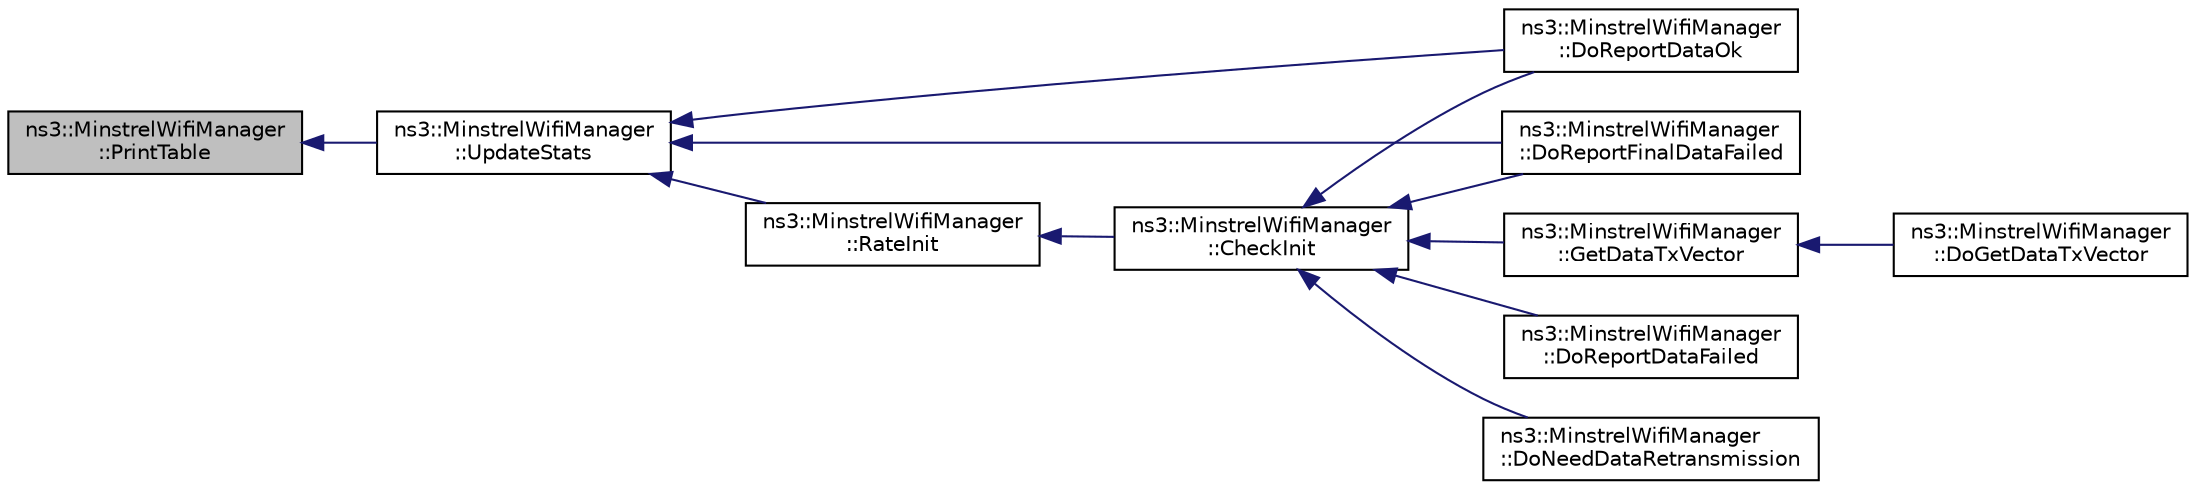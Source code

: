 digraph "ns3::MinstrelWifiManager::PrintTable"
{
  edge [fontname="Helvetica",fontsize="10",labelfontname="Helvetica",labelfontsize="10"];
  node [fontname="Helvetica",fontsize="10",shape=record];
  rankdir="LR";
  Node1 [label="ns3::MinstrelWifiManager\l::PrintTable",height=0.2,width=0.4,color="black", fillcolor="grey75", style="filled", fontcolor="black"];
  Node1 -> Node2 [dir="back",color="midnightblue",fontsize="10",style="solid"];
  Node2 [label="ns3::MinstrelWifiManager\l::UpdateStats",height=0.2,width=0.4,color="black", fillcolor="white", style="filled",URL="$dd/d45/classns3_1_1MinstrelWifiManager.html#a5702af5353375bbb7099b41b76fc7c21"];
  Node2 -> Node3 [dir="back",color="midnightblue",fontsize="10",style="solid"];
  Node3 [label="ns3::MinstrelWifiManager\l::DoReportDataOk",height=0.2,width=0.4,color="black", fillcolor="white", style="filled",URL="$dd/d45/classns3_1_1MinstrelWifiManager.html#a70e12d7a6093a4867befb354c0f7c287"];
  Node2 -> Node4 [dir="back",color="midnightblue",fontsize="10",style="solid"];
  Node4 [label="ns3::MinstrelWifiManager\l::DoReportFinalDataFailed",height=0.2,width=0.4,color="black", fillcolor="white", style="filled",URL="$dd/d45/classns3_1_1MinstrelWifiManager.html#a6761121418977e63b958cac8c0ac698a"];
  Node2 -> Node5 [dir="back",color="midnightblue",fontsize="10",style="solid"];
  Node5 [label="ns3::MinstrelWifiManager\l::RateInit",height=0.2,width=0.4,color="black", fillcolor="white", style="filled",URL="$dd/d45/classns3_1_1MinstrelWifiManager.html#a418f952e90b383f28fcf00f2bd816cb6"];
  Node5 -> Node6 [dir="back",color="midnightblue",fontsize="10",style="solid"];
  Node6 [label="ns3::MinstrelWifiManager\l::CheckInit",height=0.2,width=0.4,color="black", fillcolor="white", style="filled",URL="$dd/d45/classns3_1_1MinstrelWifiManager.html#a5768fc5c0a32ee601e476d51b7cd8eec"];
  Node6 -> Node7 [dir="back",color="midnightblue",fontsize="10",style="solid"];
  Node7 [label="ns3::MinstrelWifiManager\l::GetDataTxVector",height=0.2,width=0.4,color="black", fillcolor="white", style="filled",URL="$dd/d45/classns3_1_1MinstrelWifiManager.html#afc42d002709fb4334ae5b164bfa07aa8"];
  Node7 -> Node8 [dir="back",color="midnightblue",fontsize="10",style="solid"];
  Node8 [label="ns3::MinstrelWifiManager\l::DoGetDataTxVector",height=0.2,width=0.4,color="black", fillcolor="white", style="filled",URL="$dd/d45/classns3_1_1MinstrelWifiManager.html#aea34c1267e390ce04c3b50bd6df69173"];
  Node6 -> Node9 [dir="back",color="midnightblue",fontsize="10",style="solid"];
  Node9 [label="ns3::MinstrelWifiManager\l::DoReportDataFailed",height=0.2,width=0.4,color="black", fillcolor="white", style="filled",URL="$dd/d45/classns3_1_1MinstrelWifiManager.html#ad85c20d1c9c6fa2f77a92bef7575de53"];
  Node6 -> Node3 [dir="back",color="midnightblue",fontsize="10",style="solid"];
  Node6 -> Node4 [dir="back",color="midnightblue",fontsize="10",style="solid"];
  Node6 -> Node10 [dir="back",color="midnightblue",fontsize="10",style="solid"];
  Node10 [label="ns3::MinstrelWifiManager\l::DoNeedDataRetransmission",height=0.2,width=0.4,color="black", fillcolor="white", style="filled",URL="$dd/d45/classns3_1_1MinstrelWifiManager.html#ab321f4b099a4caf703b31e001671e36a"];
}
